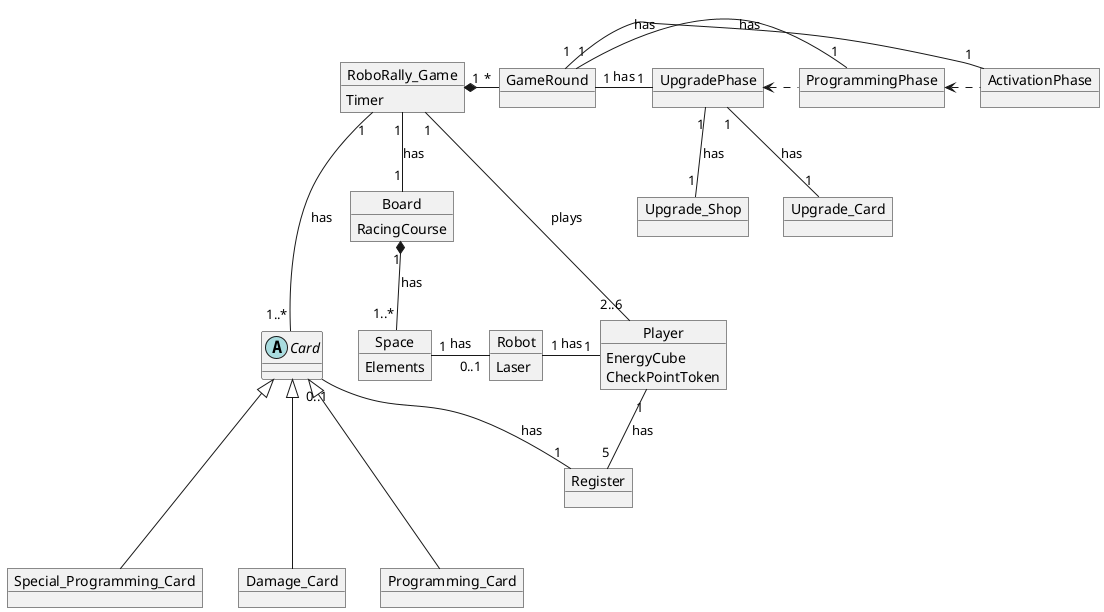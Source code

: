 @startuml
'https://plantuml.com/class-diagram

object RoboRally_Game {
    Timer
}

object Player {
    EnergyCube
    CheckPointToken
}

object Register {

}

object Robot {
    Laser
}

object Board {
    RacingCourse
}

object Programming_Card {

}

object Special_Programming_Card {

}

object Damage_Card {

}

object Upgrade_Card {

}

object Upgrade_Shop {

}

object Space {
    Elements
}

abstract Card {

}

object UpgradePhase {

}

object ProgrammingPhase {

}

object ActivationPhase {

}

object GameRound {
}

RoboRally_Game"1" -- "2..6"Player : plays
RoboRally_Game"1" *-R- "*"GameRound
GameRound"1" -R- "1"UpgradePhase : has
GameRound"1" -R- "1"ProgrammingPhase : has
GameRound"1" -R- "1"ActivationPhase : has
UpgradePhase <. ProgrammingPhase
ProgrammingPhase <. ActivationPhase
RoboRally_Game"1"-- "1"Board : has
Board"1" *-- "1..*"Space : has
Space"1" - "0..1"Robot : has
Player"1" -L- "1"Robot : has
UpgradePhase"1" -- "1"Upgrade_Card : has
UpgradePhase"1" -- "1"Upgrade_Shop : has
Player"1" -- "5"Register : has
RoboRally_Game"1" --- "1..*"Card : has
Card <|--- Programming_Card
Card <|--- Damage_Card
Card <|--- Special_Programming_Card
Card"0..1" -- "1"Register : has

@enduml
